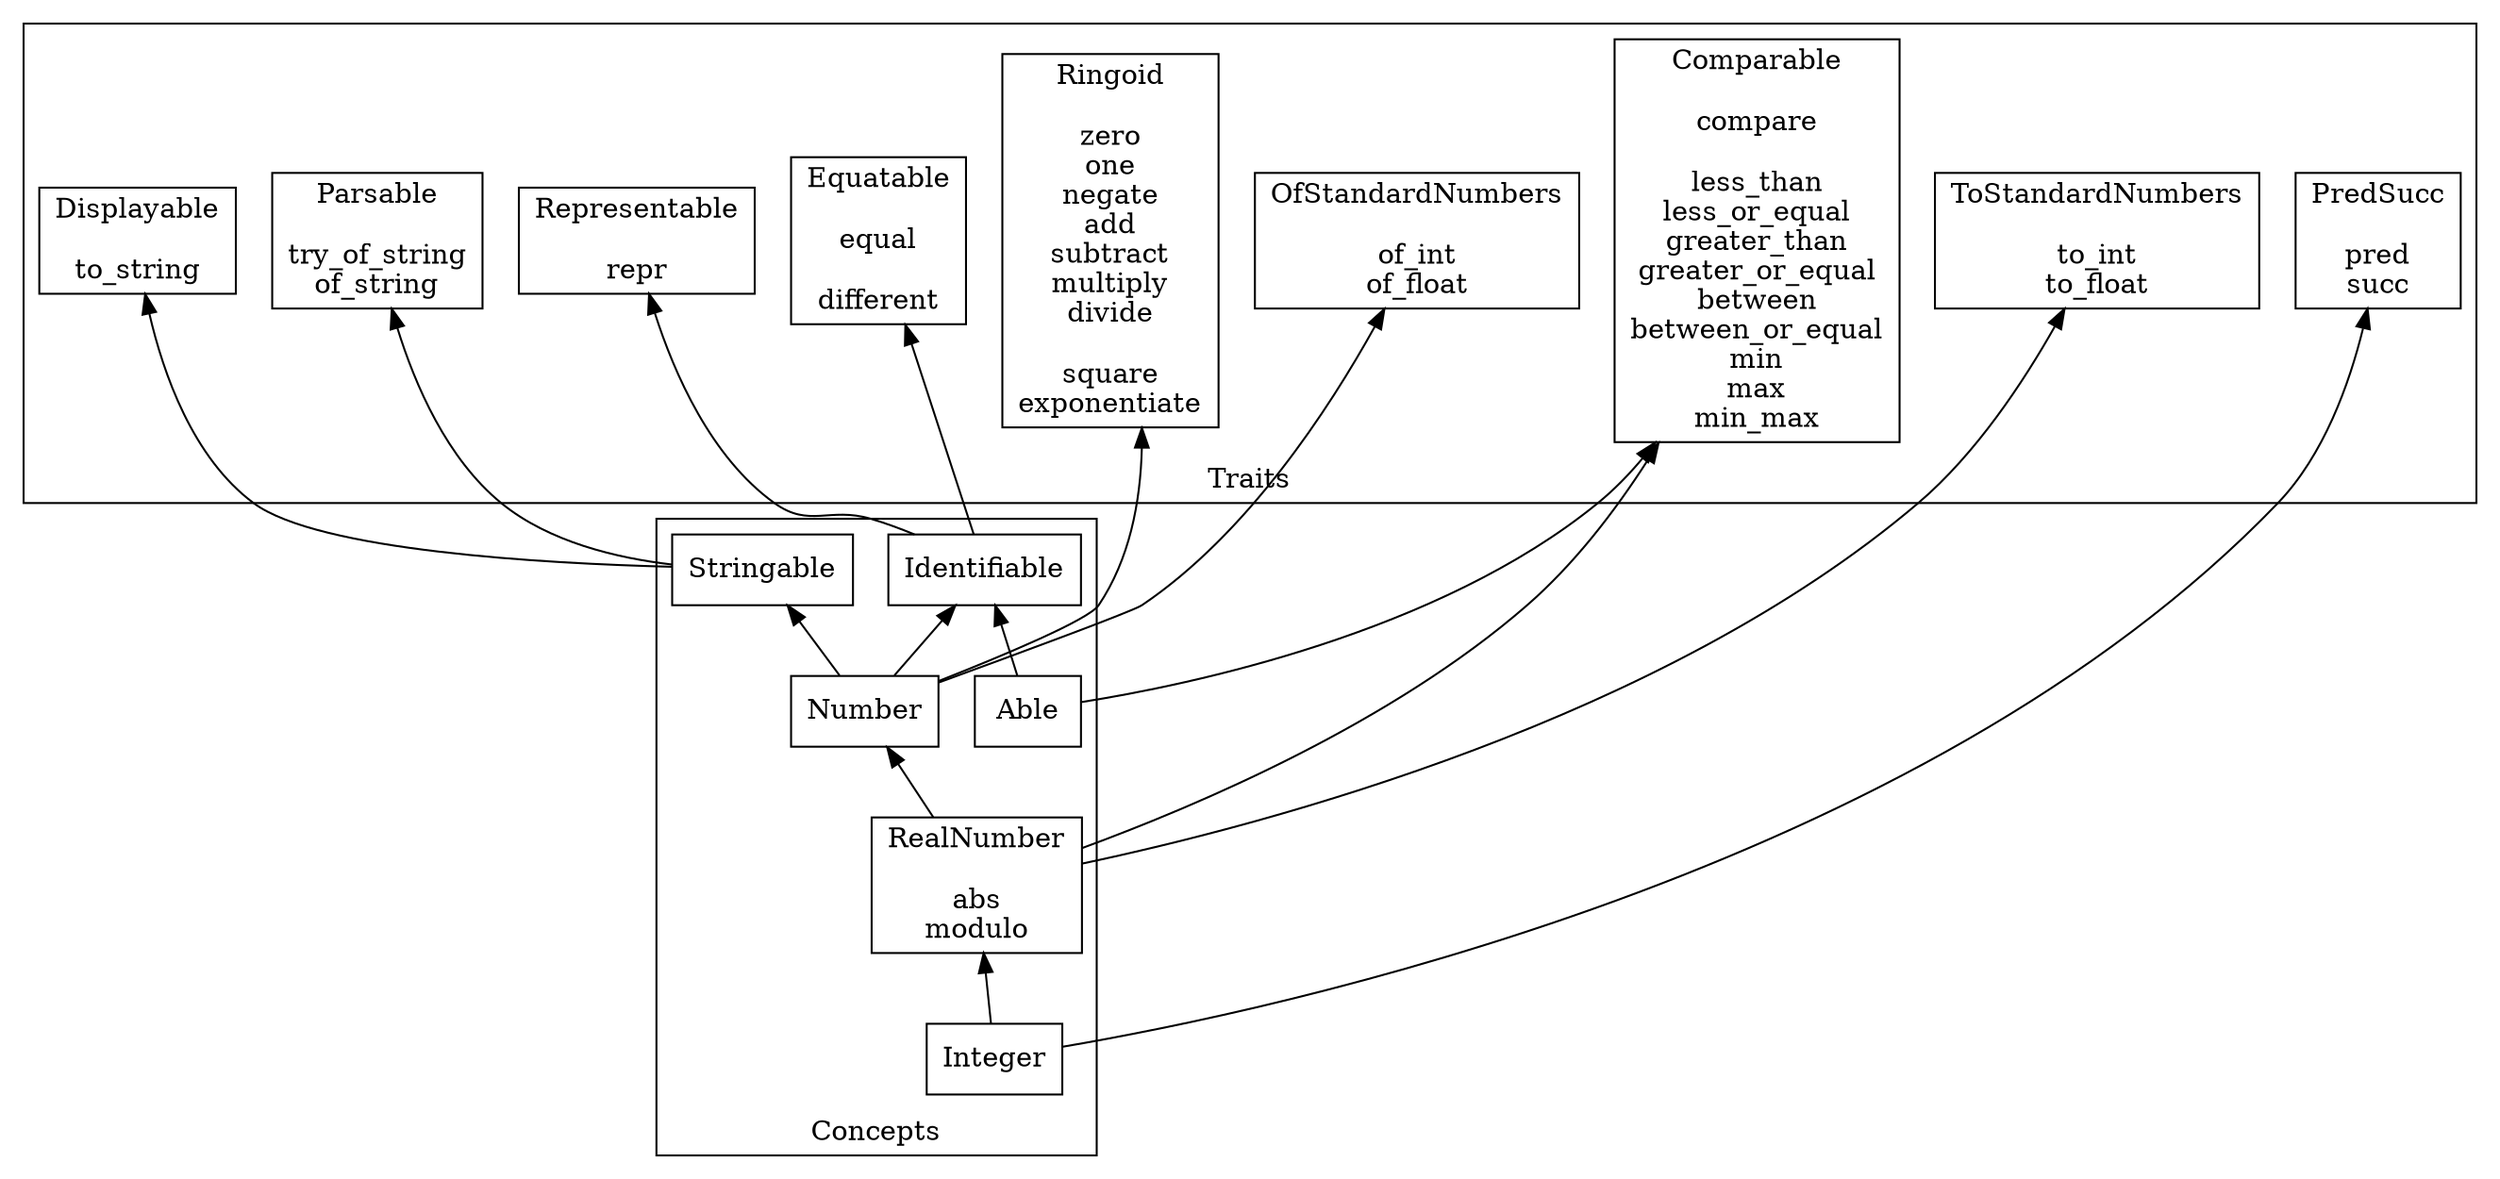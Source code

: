 digraph {
  rankdir="BT"
  node [shape="box"]
  subgraph cluster_Traits {
    label="Traits";
    representable [label="Representable\n\nrepr"];
    equatable [label="Equatable\n\nequal\n\ndifferent"];
    displayable [label="Displayable\n\nto_string"];
    parsable [label="Parsable\n\ntry_of_string\nof_string"];
    comparable [label="Comparable\n\ncompare\n\nless_than\nless_or_equal\ngreater_than\ngreater_or_equal\nbetween\nbetween_or_equal\nmin\nmax\nmin_max"];
    ringoid [label="Ringoid\n\nzero\none\nnegate\nadd\nsubtract\nmultiply\ndivide\n\nsquare\nexponentiate"];
    ofstandardnumbers [label="OfStandardNumbers\n\nof_int\nof_float"];
    tostandardnumbers [label="ToStandardNumbers\n\nto_int\nto_float"];
    predsucc [label="PredSucc\n\npred\nsucc"];
  }
  subgraph cluster_Concepts {
    label="Concepts";
    identifiable [label="Identifiable"];
    able [label="Able"];
    stringable [label="Stringable"];
    number [label="Number"];
    realnumber [label="RealNumber\n\nabs\nmodulo"];
    integer [label="Integer"];
  }
  identifiable -> equatable
  identifiable -> representable
  able -> identifiable
  able -> comparable
  stringable -> displayable
  stringable -> parsable
  number -> identifiable
  number -> stringable
  number -> ringoid
  number -> ofstandardnumbers
  realnumber -> number
  realnumber -> comparable
  realnumber -> tostandardnumbers
  integer -> realnumber
  integer -> predsucc
}

